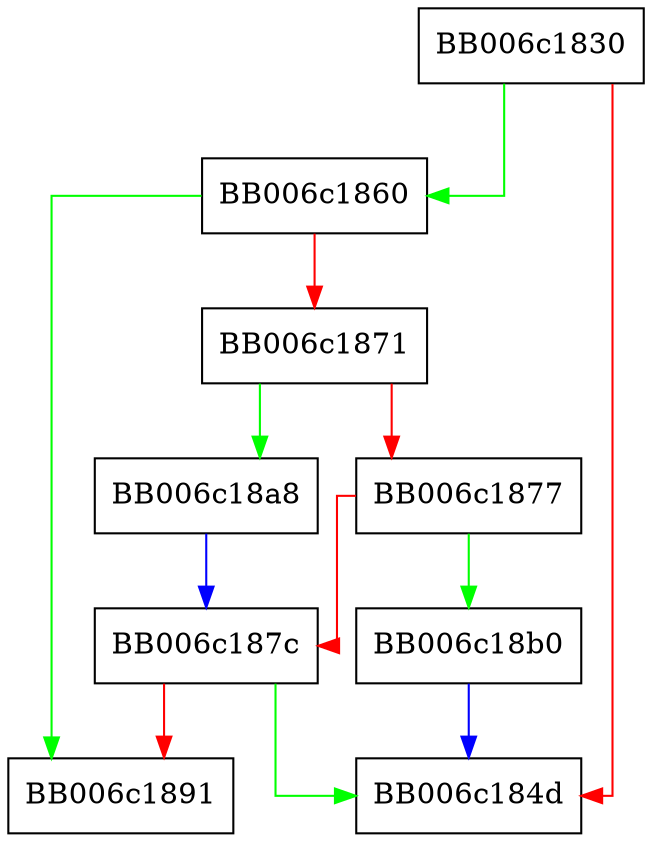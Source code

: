 digraph kdf_derive {
  node [shape="box"];
  graph [splines=ortho];
  BB006c1830 -> BB006c1860 [color="green"];
  BB006c1830 -> BB006c184d [color="red"];
  BB006c1860 -> BB006c1891 [color="green"];
  BB006c1860 -> BB006c1871 [color="red"];
  BB006c1871 -> BB006c18a8 [color="green"];
  BB006c1871 -> BB006c1877 [color="red"];
  BB006c1877 -> BB006c18b0 [color="green"];
  BB006c1877 -> BB006c187c [color="red"];
  BB006c187c -> BB006c184d [color="green"];
  BB006c187c -> BB006c1891 [color="red"];
  BB006c18a8 -> BB006c187c [color="blue"];
  BB006c18b0 -> BB006c184d [color="blue"];
}